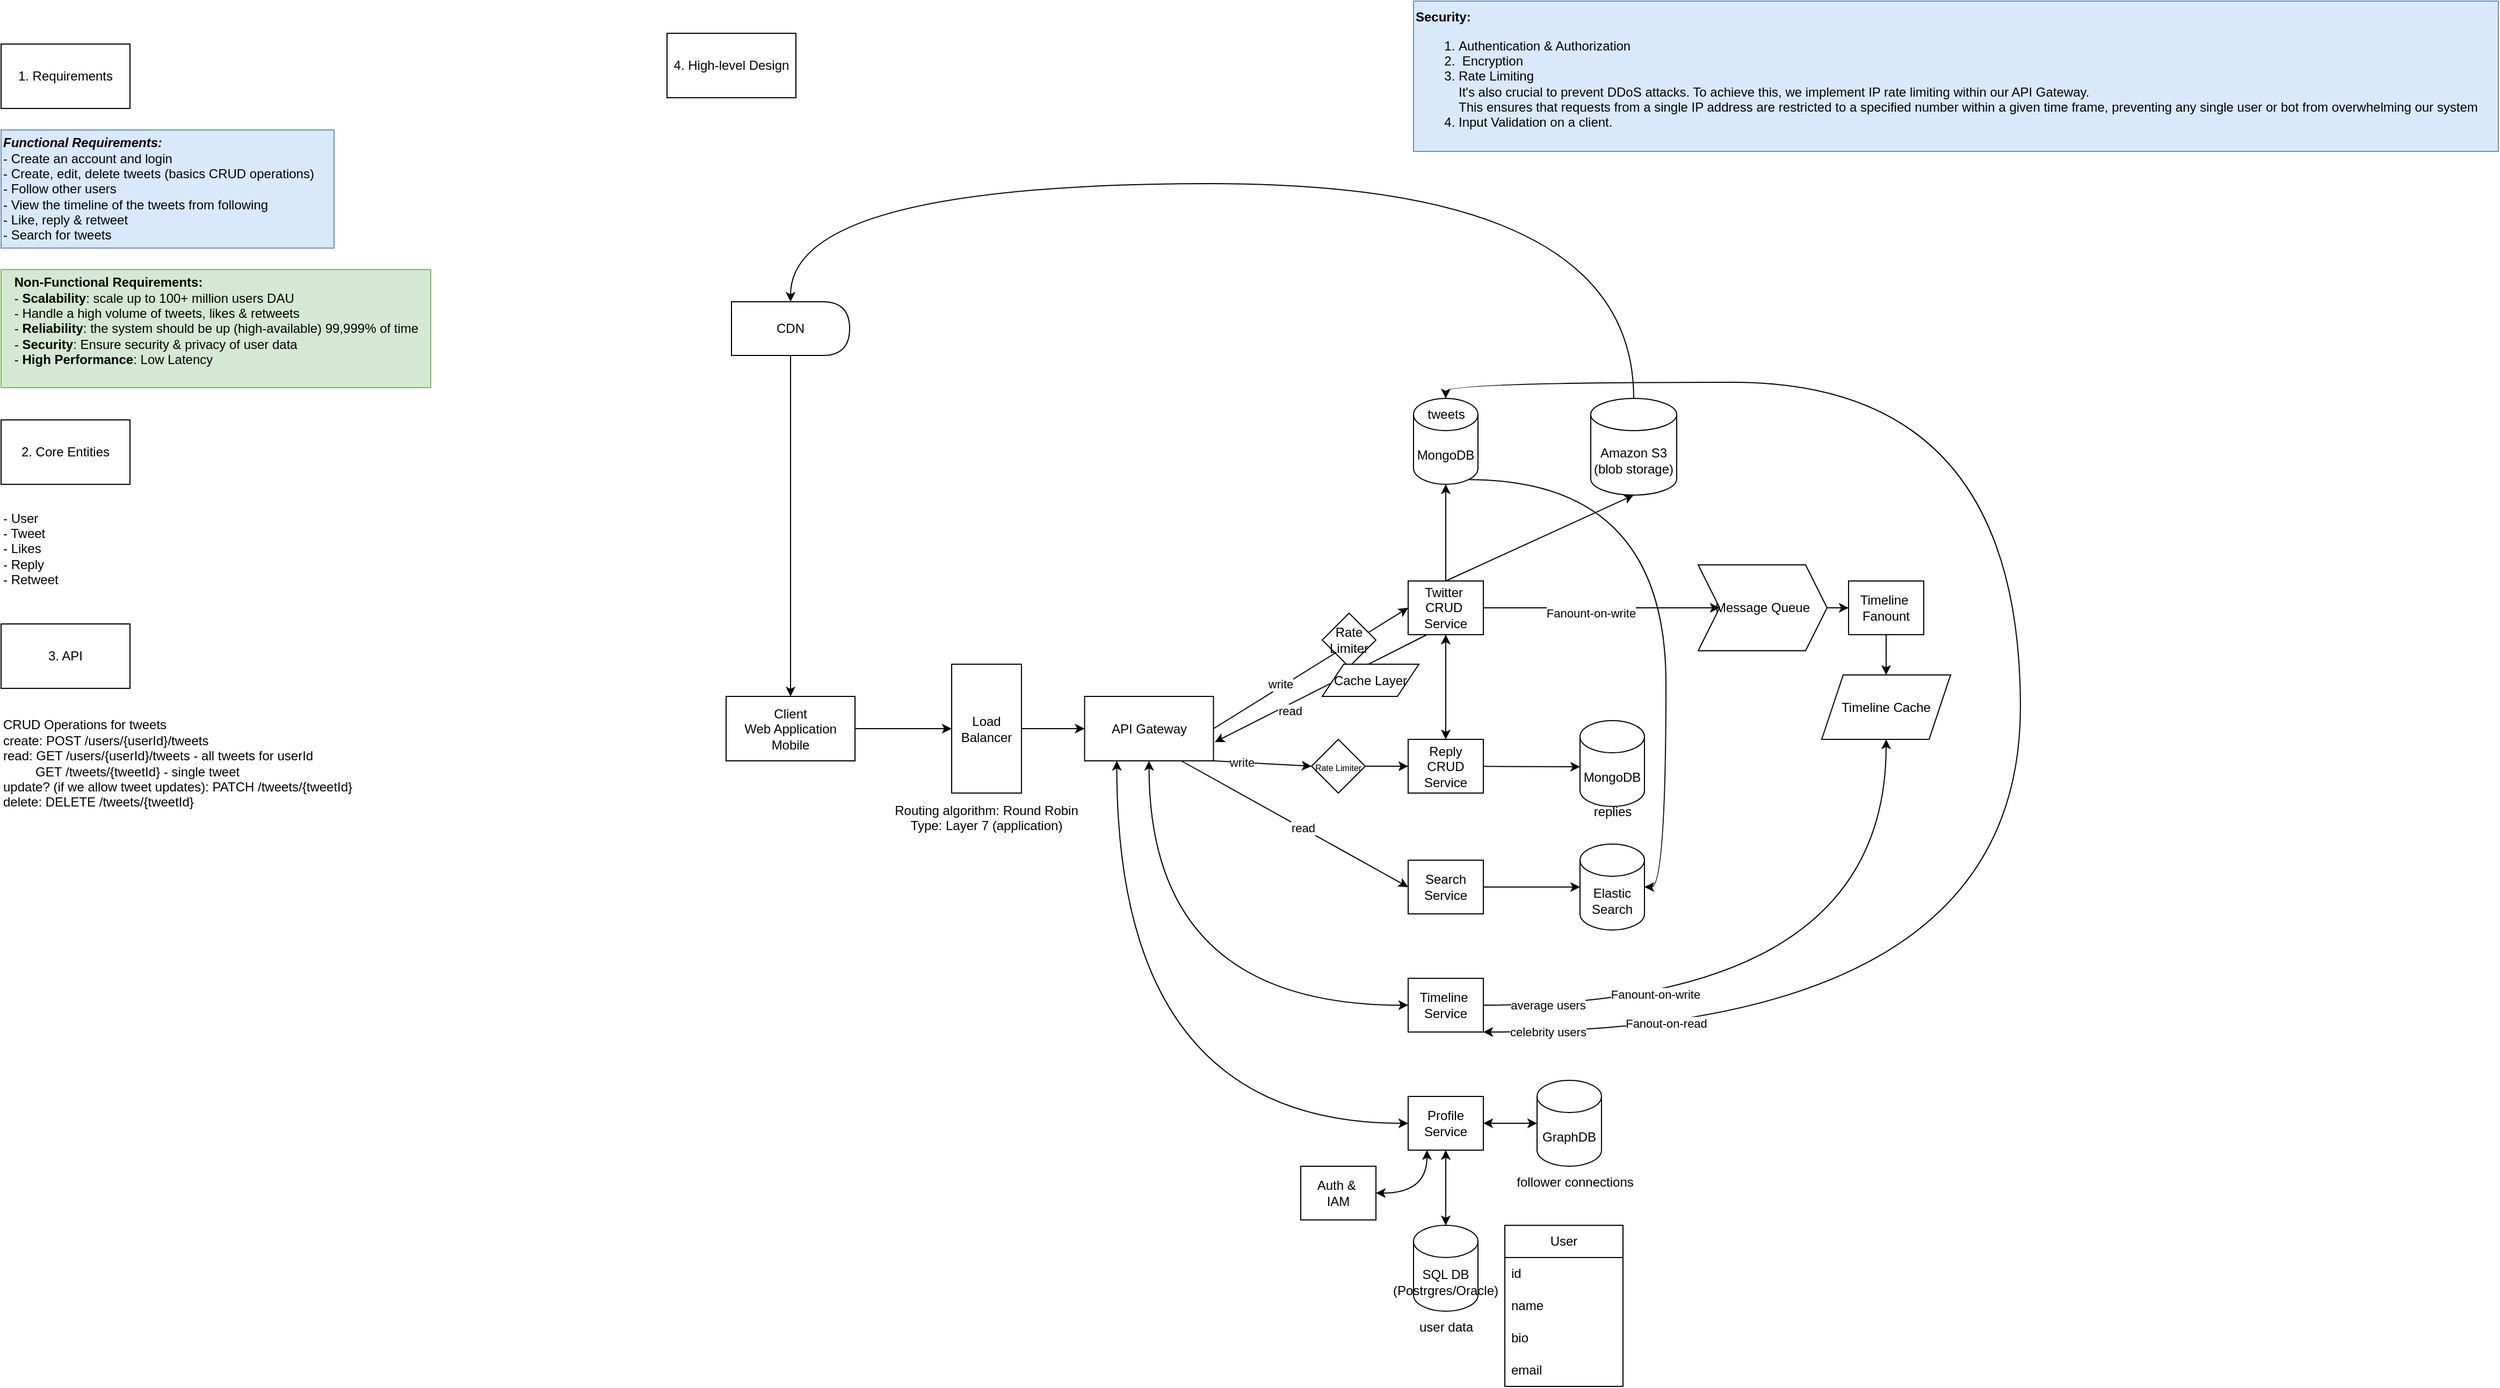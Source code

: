<mxfile version="26.0.16">
  <diagram name="Page-1" id="S8FyIIHlPzOr1TNchbIG">
    <mxGraphModel dx="1462" dy="1919" grid="1" gridSize="10" guides="1" tooltips="1" connect="1" arrows="1" fold="1" page="1" pageScale="1" pageWidth="850" pageHeight="1100" math="0" shadow="0">
      <root>
        <mxCell id="0" />
        <mxCell id="1" parent="0" />
        <mxCell id="o_sa3MoW5a0CHOQ6UXBQ-5" value="" style="edgeStyle=orthogonalEdgeStyle;rounded=0;orthogonalLoop=1;jettySize=auto;html=1;exitX=1;exitY=0.5;exitDx=0;exitDy=0;" parent="1" source="zHQjATazilqqQVOIC0nD-1" edge="1">
          <mxGeometry relative="1" as="geometry">
            <mxPoint x="215" y="327.5" as="targetPoint" />
          </mxGeometry>
        </mxCell>
        <mxCell id="o_sa3MoW5a0CHOQ6UXBQ-24" value="" style="edgeStyle=orthogonalEdgeStyle;rounded=0;orthogonalLoop=1;jettySize=auto;html=1;" parent="1" source="o_sa3MoW5a0CHOQ6UXBQ-6" target="o_sa3MoW5a0CHOQ6UXBQ-22" edge="1">
          <mxGeometry relative="1" as="geometry" />
        </mxCell>
        <mxCell id="o_sa3MoW5a0CHOQ6UXBQ-6" value="Load Balancer" style="rounded=0;whiteSpace=wrap;html=1;" parent="1" vertex="1">
          <mxGeometry x="215" y="267.5" width="65" height="120" as="geometry" />
        </mxCell>
        <mxCell id="o_sa3MoW5a0CHOQ6UXBQ-7" value="&lt;b&gt;&lt;i&gt;Functional Requirements:&lt;/i&gt;&lt;/b&gt;&lt;div&gt;- Create an account and login&lt;/div&gt;&lt;div&gt;- Create, edit, delete tweets (basics CRUD operations)&lt;/div&gt;&lt;div&gt;- Follow other users&lt;/div&gt;&lt;div&gt;- View the timeline of the tweets from following&amp;nbsp;&lt;/div&gt;&lt;div&gt;- Like, reply &amp;amp; retweet&lt;/div&gt;&lt;div&gt;- Search for tweets&lt;/div&gt;" style="text;html=1;align=left;verticalAlign=middle;resizable=0;points=[];autosize=1;strokeColor=#6c8ebf;fillColor=#dae8fc;" parent="1" vertex="1">
          <mxGeometry x="-670" y="-230" width="310" height="110" as="geometry" />
        </mxCell>
        <mxCell id="o_sa3MoW5a0CHOQ6UXBQ-8" value="&lt;div style=&quot;text-align: left;&quot;&gt;&lt;b style=&quot;background-color: transparent; color: light-dark(rgb(0, 0, 0), rgb(255, 255, 255));&quot;&gt;Non-Functional Requirements:&lt;/b&gt;&lt;/div&gt;&lt;div style=&quot;text-align: left;&quot;&gt;- &lt;b&gt;Scalability&lt;/b&gt;: scale up to 100+ million users DAU&lt;/div&gt;&lt;div style=&quot;text-align: left;&quot;&gt;- Handle a high volume of tweets, likes &amp;amp; retweets&lt;/div&gt;&lt;div style=&quot;text-align: left;&quot;&gt;&lt;span style=&quot;background-color: transparent; color: light-dark(rgb(0, 0, 0), rgb(255, 255, 255));&quot;&gt;- &lt;/span&gt;&lt;b style=&quot;background-color: transparent; color: light-dark(rgb(0, 0, 0), rgb(255, 255, 255));&quot;&gt;Reliability&lt;/b&gt;&lt;span style=&quot;background-color: transparent; color: light-dark(rgb(0, 0, 0), rgb(255, 255, 255));&quot;&gt;: the system should be up (high-available) 99,999% of time&lt;/span&gt;&lt;/div&gt;&lt;div&gt;&lt;div style=&quot;text-align: left;&quot;&gt;- &lt;b&gt;Security&lt;/b&gt;: Ensure security &amp;amp; privacy of user data&lt;/div&gt;&lt;div&gt;&lt;div style=&quot;text-align: left;&quot;&gt;- &lt;b&gt;High Performance&lt;/b&gt;:&amp;nbsp;&lt;span style=&quot;background-color: transparent; color: light-dark(rgb(0, 0, 0), rgb(255, 255, 255));&quot;&gt;Low Latency&lt;/span&gt;&lt;/div&gt;&lt;div style=&quot;text-align: left;&quot;&gt;&lt;span style=&quot;background-color: transparent; color: light-dark(rgb(0, 0, 0), rgb(255, 255, 255));&quot;&gt;&lt;br&gt;&lt;/span&gt;&lt;/div&gt;&lt;/div&gt;&lt;/div&gt;" style="text;html=1;align=center;verticalAlign=middle;resizable=0;points=[];autosize=1;strokeColor=#82b366;fillColor=#d5e8d4;" parent="1" vertex="1">
          <mxGeometry x="-670" y="-100" width="400" height="110" as="geometry" />
        </mxCell>
        <mxCell id="o_sa3MoW5a0CHOQ6UXBQ-9" value="&lt;div style=&quot;&quot;&gt;&lt;br&gt;&lt;/div&gt;" style="text;html=1;align=center;verticalAlign=middle;resizable=0;points=[];autosize=1;strokeColor=none;fillColor=none;rotation=0;imageWidth=55;imageHeight=10;perimeter=none;" parent="1" vertex="1">
          <mxGeometry x="225" y="445" width="20" height="30" as="geometry" />
        </mxCell>
        <mxCell id="o_sa3MoW5a0CHOQ6UXBQ-18" value="&lt;div style=&quot;text-wrap-mode: nowrap;&quot;&gt;&lt;span style=&quot;text-wrap-mode: wrap; color: light-dark(rgb(0, 0, 0), rgb(255, 255, 255)); background-color: light-dark(#ffffff, var(--ge-dark-color, #121212));&quot;&gt;Routing algorithm: Round Robin&lt;/span&gt;&lt;/div&gt;&lt;div style=&quot;text-wrap-mode: nowrap; line-height: 12px;&quot;&gt;&lt;span style=&quot;text-wrap-mode: wrap; background-color: light-dark(#ffffff, var(--ge-dark-color, #121212));&quot;&gt;Type: Layer 7 (application)&lt;/span&gt;&lt;/div&gt;" style="rounded=0;whiteSpace=wrap;html=1;fillColor=default;strokeColor=none;" parent="1" vertex="1">
          <mxGeometry x="156.25" y="400" width="182.5" height="20" as="geometry" />
        </mxCell>
        <mxCell id="o_sa3MoW5a0CHOQ6UXBQ-28" value="" style="rounded=0;orthogonalLoop=1;jettySize=auto;html=1;exitX=0.5;exitY=0;exitDx=0;exitDy=0;entryX=0.5;entryY=1;entryDx=0;entryDy=0;entryPerimeter=0;" parent="1" source="o_sa3MoW5a0CHOQ6UXBQ-19" target="o_sa3MoW5a0CHOQ6UXBQ-21" edge="1">
          <mxGeometry relative="1" as="geometry" />
        </mxCell>
        <mxCell id="o_sa3MoW5a0CHOQ6UXBQ-53" style="edgeStyle=orthogonalEdgeStyle;rounded=0;orthogonalLoop=1;jettySize=auto;html=1;exitX=0.5;exitY=1;exitDx=0;exitDy=0;startArrow=classic;startFill=1;" parent="1" source="o_sa3MoW5a0CHOQ6UXBQ-19" target="o_sa3MoW5a0CHOQ6UXBQ-41" edge="1">
          <mxGeometry relative="1" as="geometry" />
        </mxCell>
        <mxCell id="417g46iVcn9-H5saOMee-5" style="edgeStyle=orthogonalEdgeStyle;rounded=0;orthogonalLoop=1;jettySize=auto;html=1;exitX=1;exitY=0.5;exitDx=0;exitDy=0;entryX=0;entryY=0.5;entryDx=0;entryDy=0;curved=1;" parent="1" source="o_sa3MoW5a0CHOQ6UXBQ-19" target="417g46iVcn9-H5saOMee-4" edge="1">
          <mxGeometry relative="1" as="geometry" />
        </mxCell>
        <mxCell id="417g46iVcn9-H5saOMee-13" value="Fanount-on-write" style="edgeLabel;html=1;align=center;verticalAlign=middle;resizable=0;points=[];" parent="417g46iVcn9-H5saOMee-5" vertex="1" connectable="0">
          <mxGeometry x="-0.345" y="-2" relative="1" as="geometry">
            <mxPoint x="28" y="3" as="offset" />
          </mxGeometry>
        </mxCell>
        <mxCell id="o_sa3MoW5a0CHOQ6UXBQ-19" value="Twitter&amp;nbsp;&lt;div&gt;CRUD&amp;nbsp;&lt;/div&gt;&lt;div&gt;Service&lt;/div&gt;" style="whiteSpace=wrap;html=1;" parent="1" vertex="1">
          <mxGeometry x="640" y="190" width="70" height="50" as="geometry" />
        </mxCell>
        <mxCell id="o_sa3MoW5a0CHOQ6UXBQ-20" value="MongoDB" style="shape=cylinder3;whiteSpace=wrap;html=1;boundedLbl=1;backgroundOutline=1;size=15;" parent="1" vertex="1">
          <mxGeometry x="645" y="20" width="60" height="80" as="geometry" />
        </mxCell>
        <mxCell id="o_sa3MoW5a0CHOQ6UXBQ-35" value="" style="edgeStyle=orthogonalEdgeStyle;rounded=0;orthogonalLoop=1;jettySize=auto;html=1;curved=1;entryX=0.5;entryY=0;entryDx=0;entryDy=0;exitX=0.5;exitY=0;exitDx=0;exitDy=0;exitPerimeter=0;" parent="1" source="o_sa3MoW5a0CHOQ6UXBQ-21" target="o_sa3MoW5a0CHOQ6UXBQ-33" edge="1">
          <mxGeometry relative="1" as="geometry">
            <mxPoint x="510" y="-80" as="targetPoint" />
            <Array as="points">
              <mxPoint x="850" y="-180" />
              <mxPoint x="65" y="-180" />
            </Array>
          </mxGeometry>
        </mxCell>
        <mxCell id="o_sa3MoW5a0CHOQ6UXBQ-21" value="Amazon S3&lt;div&gt;(blob storage)&lt;/div&gt;" style="shape=cylinder3;whiteSpace=wrap;html=1;boundedLbl=1;backgroundOutline=1;size=15;" parent="1" vertex="1">
          <mxGeometry x="810" y="20" width="80" height="90" as="geometry" />
        </mxCell>
        <mxCell id="o_sa3MoW5a0CHOQ6UXBQ-23" style="rounded=0;orthogonalLoop=1;jettySize=auto;html=1;exitX=1;exitY=0.5;exitDx=0;exitDy=0;entryX=0;entryY=0.5;entryDx=0;entryDy=0;" parent="1" source="o_sa3MoW5a0CHOQ6UXBQ-22" target="o_sa3MoW5a0CHOQ6UXBQ-19" edge="1">
          <mxGeometry relative="1" as="geometry">
            <mxPoint x="630" y="230" as="targetPoint" />
          </mxGeometry>
        </mxCell>
        <mxCell id="o_sa3MoW5a0CHOQ6UXBQ-51" value="write" style="edgeLabel;html=1;align=center;verticalAlign=middle;resizable=0;points=[];" parent="o_sa3MoW5a0CHOQ6UXBQ-23" vertex="1" connectable="0">
          <mxGeometry x="-0.296" y="3" relative="1" as="geometry">
            <mxPoint as="offset" />
          </mxGeometry>
        </mxCell>
        <mxCell id="o_sa3MoW5a0CHOQ6UXBQ-47" style="rounded=0;orthogonalLoop=1;jettySize=auto;html=1;entryX=0;entryY=0.5;entryDx=0;entryDy=0;" parent="1" source="o_sa3MoW5a0CHOQ6UXBQ-50" target="o_sa3MoW5a0CHOQ6UXBQ-41" edge="1">
          <mxGeometry relative="1" as="geometry">
            <mxPoint x="460" y="360" as="sourcePoint" />
          </mxGeometry>
        </mxCell>
        <mxCell id="o_sa3MoW5a0CHOQ6UXBQ-57" style="rounded=0;orthogonalLoop=1;jettySize=auto;html=1;exitX=0.75;exitY=1;exitDx=0;exitDy=0;entryX=0;entryY=0.5;entryDx=0;entryDy=0;" parent="1" source="o_sa3MoW5a0CHOQ6UXBQ-22" target="o_sa3MoW5a0CHOQ6UXBQ-54" edge="1">
          <mxGeometry relative="1" as="geometry" />
        </mxCell>
        <mxCell id="o_sa3MoW5a0CHOQ6UXBQ-62" value="read" style="edgeLabel;html=1;align=center;verticalAlign=middle;resizable=0;points=[];" parent="o_sa3MoW5a0CHOQ6UXBQ-57" vertex="1" connectable="0">
          <mxGeometry x="0.069" relative="1" as="geometry">
            <mxPoint as="offset" />
          </mxGeometry>
        </mxCell>
        <mxCell id="417g46iVcn9-H5saOMee-12" style="edgeStyle=orthogonalEdgeStyle;rounded=0;orthogonalLoop=1;jettySize=auto;html=1;exitX=0.5;exitY=1;exitDx=0;exitDy=0;entryX=0;entryY=0.5;entryDx=0;entryDy=0;curved=1;startArrow=classic;startFill=1;" parent="1" source="o_sa3MoW5a0CHOQ6UXBQ-22" target="o_sa3MoW5a0CHOQ6UXBQ-63" edge="1">
          <mxGeometry relative="1" as="geometry" />
        </mxCell>
        <mxCell id="417g46iVcn9-H5saOMee-32" style="edgeStyle=orthogonalEdgeStyle;rounded=0;orthogonalLoop=1;jettySize=auto;html=1;exitX=0.25;exitY=1;exitDx=0;exitDy=0;entryX=0;entryY=0.5;entryDx=0;entryDy=0;curved=1;startArrow=classic;startFill=1;" parent="1" source="o_sa3MoW5a0CHOQ6UXBQ-22" target="o_sa3MoW5a0CHOQ6UXBQ-64" edge="1">
          <mxGeometry relative="1" as="geometry" />
        </mxCell>
        <mxCell id="o_sa3MoW5a0CHOQ6UXBQ-22" value="API Gateway" style="whiteSpace=wrap;html=1;" parent="1" vertex="1">
          <mxGeometry x="338.75" y="297.5" width="120" height="60" as="geometry" />
        </mxCell>
        <mxCell id="o_sa3MoW5a0CHOQ6UXBQ-25" value="Rate Limiter" style="rhombus;whiteSpace=wrap;html=1;" parent="1" vertex="1">
          <mxGeometry x="560" y="220" width="50" height="50" as="geometry" />
        </mxCell>
        <mxCell id="o_sa3MoW5a0CHOQ6UXBQ-32" value="" style="endArrow=classic;html=1;rounded=0;exitX=0.5;exitY=0;exitDx=0;exitDy=0;entryX=0.5;entryY=1;entryDx=0;entryDy=0;entryPerimeter=0;" parent="1" source="o_sa3MoW5a0CHOQ6UXBQ-19" target="o_sa3MoW5a0CHOQ6UXBQ-20" edge="1">
          <mxGeometry width="50" height="50" relative="1" as="geometry">
            <mxPoint x="380" y="320" as="sourcePoint" />
            <mxPoint x="430" y="270" as="targetPoint" />
          </mxGeometry>
        </mxCell>
        <mxCell id="o_sa3MoW5a0CHOQ6UXBQ-33" value="CDN" style="shape=delay;whiteSpace=wrap;html=1;" parent="1" vertex="1">
          <mxGeometry x="10" y="-70" width="110" height="50" as="geometry" />
        </mxCell>
        <mxCell id="o_sa3MoW5a0CHOQ6UXBQ-36" value="" style="endArrow=classic;html=1;rounded=0;exitX=0.25;exitY=1;exitDx=0;exitDy=0;" parent="1" source="o_sa3MoW5a0CHOQ6UXBQ-19" edge="1">
          <mxGeometry width="50" height="50" relative="1" as="geometry">
            <mxPoint x="460" y="300" as="sourcePoint" />
            <mxPoint x="460" y="340" as="targetPoint" />
          </mxGeometry>
        </mxCell>
        <mxCell id="o_sa3MoW5a0CHOQ6UXBQ-52" value="read" style="edgeLabel;html=1;align=center;verticalAlign=middle;resizable=0;points=[];" parent="o_sa3MoW5a0CHOQ6UXBQ-36" vertex="1" connectable="0">
          <mxGeometry x="0.431" y="1" relative="1" as="geometry">
            <mxPoint x="13" y="-2" as="offset" />
          </mxGeometry>
        </mxCell>
        <mxCell id="o_sa3MoW5a0CHOQ6UXBQ-40" value="Cache Layer" style="shape=parallelogram;perimeter=parallelogramPerimeter;whiteSpace=wrap;html=1;fixedSize=1;" parent="1" vertex="1">
          <mxGeometry x="560" y="267.5" width="90" height="30" as="geometry" />
        </mxCell>
        <mxCell id="o_sa3MoW5a0CHOQ6UXBQ-46" style="rounded=0;orthogonalLoop=1;jettySize=auto;html=1;" parent="1" source="o_sa3MoW5a0CHOQ6UXBQ-41" edge="1">
          <mxGeometry relative="1" as="geometry">
            <mxPoint x="800" y="363" as="targetPoint" />
          </mxGeometry>
        </mxCell>
        <mxCell id="o_sa3MoW5a0CHOQ6UXBQ-41" value="Reply CRUD&lt;div&gt;Service&lt;/div&gt;" style="whiteSpace=wrap;html=1;" parent="1" vertex="1">
          <mxGeometry x="640" y="337.5" width="70" height="50" as="geometry" />
        </mxCell>
        <mxCell id="o_sa3MoW5a0CHOQ6UXBQ-42" value="MongoDB" style="shape=cylinder3;whiteSpace=wrap;html=1;boundedLbl=1;backgroundOutline=1;size=15;" parent="1" vertex="1">
          <mxGeometry x="800" y="320" width="60" height="80" as="geometry" />
        </mxCell>
        <mxCell id="o_sa3MoW5a0CHOQ6UXBQ-43" value="replies" style="text;html=1;align=center;verticalAlign=middle;resizable=0;points=[];autosize=1;strokeColor=none;fillColor=none;" parent="1" vertex="1">
          <mxGeometry x="800" y="390" width="60" height="30" as="geometry" />
        </mxCell>
        <mxCell id="o_sa3MoW5a0CHOQ6UXBQ-44" value="tweets" style="text;html=1;align=center;verticalAlign=middle;resizable=0;points=[];autosize=1;strokeColor=none;fillColor=none;" parent="1" vertex="1">
          <mxGeometry x="645" y="20" width="60" height="30" as="geometry" />
        </mxCell>
        <mxCell id="o_sa3MoW5a0CHOQ6UXBQ-54" value="Search Service" style="whiteSpace=wrap;html=1;" parent="1" vertex="1">
          <mxGeometry x="640" y="450" width="70" height="50" as="geometry" />
        </mxCell>
        <mxCell id="o_sa3MoW5a0CHOQ6UXBQ-55" value="Elastic Search" style="shape=cylinder3;whiteSpace=wrap;html=1;boundedLbl=1;backgroundOutline=1;size=15;" parent="1" vertex="1">
          <mxGeometry x="800" y="435" width="60" height="80" as="geometry" />
        </mxCell>
        <mxCell id="o_sa3MoW5a0CHOQ6UXBQ-56" style="edgeStyle=orthogonalEdgeStyle;rounded=0;orthogonalLoop=1;jettySize=auto;html=1;exitX=1;exitY=0.5;exitDx=0;exitDy=0;entryX=0;entryY=0.5;entryDx=0;entryDy=0;entryPerimeter=0;" parent="1" source="o_sa3MoW5a0CHOQ6UXBQ-54" target="o_sa3MoW5a0CHOQ6UXBQ-55" edge="1">
          <mxGeometry relative="1" as="geometry" />
        </mxCell>
        <mxCell id="o_sa3MoW5a0CHOQ6UXBQ-61" style="edgeStyle=orthogonalEdgeStyle;rounded=0;orthogonalLoop=1;jettySize=auto;html=1;exitX=0.855;exitY=1;exitDx=0;exitDy=-4.35;exitPerimeter=0;entryX=1;entryY=0.5;entryDx=0;entryDy=0;entryPerimeter=0;curved=1;" parent="1" source="o_sa3MoW5a0CHOQ6UXBQ-20" target="o_sa3MoW5a0CHOQ6UXBQ-55" edge="1">
          <mxGeometry relative="1" as="geometry" />
        </mxCell>
        <mxCell id="417g46iVcn9-H5saOMee-9" style="edgeStyle=orthogonalEdgeStyle;rounded=0;orthogonalLoop=1;jettySize=auto;html=1;exitX=1;exitY=0.5;exitDx=0;exitDy=0;entryX=0.5;entryY=1;entryDx=0;entryDy=0;curved=1;" parent="1" source="o_sa3MoW5a0CHOQ6UXBQ-63" target="417g46iVcn9-H5saOMee-8" edge="1">
          <mxGeometry relative="1" as="geometry" />
        </mxCell>
        <mxCell id="417g46iVcn9-H5saOMee-14" value="average users" style="edgeLabel;html=1;align=center;verticalAlign=middle;resizable=0;points=[];" parent="417g46iVcn9-H5saOMee-9" vertex="1" connectable="0">
          <mxGeometry x="-0.939" y="3" relative="1" as="geometry">
            <mxPoint x="41" y="3" as="offset" />
          </mxGeometry>
        </mxCell>
        <mxCell id="417g46iVcn9-H5saOMee-19" value="Fanount-on-write" style="edgeLabel;html=1;align=center;verticalAlign=middle;resizable=0;points=[];" parent="417g46iVcn9-H5saOMee-9" vertex="1" connectable="0">
          <mxGeometry x="-0.528" y="11" relative="1" as="geometry">
            <mxPoint x="13" y="1" as="offset" />
          </mxGeometry>
        </mxCell>
        <mxCell id="417g46iVcn9-H5saOMee-15" style="edgeStyle=orthogonalEdgeStyle;rounded=0;orthogonalLoop=1;jettySize=auto;html=1;curved=1;entryX=0.5;entryY=0;entryDx=0;entryDy=0;entryPerimeter=0;exitX=1;exitY=1;exitDx=0;exitDy=0;startArrow=classic;startFill=1;" parent="1" source="o_sa3MoW5a0CHOQ6UXBQ-63" target="o_sa3MoW5a0CHOQ6UXBQ-20" edge="1">
          <mxGeometry relative="1" as="geometry">
            <mxPoint x="800" y="150" as="targetPoint" />
            <mxPoint x="730" y="610" as="sourcePoint" />
            <Array as="points">
              <mxPoint x="1210" y="610" />
              <mxPoint x="1210" y="5" />
              <mxPoint x="675" y="5" />
            </Array>
          </mxGeometry>
        </mxCell>
        <mxCell id="417g46iVcn9-H5saOMee-17" value="celebrity users" style="edgeLabel;html=1;align=center;verticalAlign=middle;resizable=0;points=[];" parent="417g46iVcn9-H5saOMee-15" vertex="1" connectable="0">
          <mxGeometry x="-0.942" y="1" relative="1" as="geometry">
            <mxPoint x="12" y="1" as="offset" />
          </mxGeometry>
        </mxCell>
        <mxCell id="417g46iVcn9-H5saOMee-18" value="Fanout-on-read" style="edgeLabel;html=1;align=center;verticalAlign=middle;resizable=0;points=[];" parent="417g46iVcn9-H5saOMee-15" vertex="1" connectable="0">
          <mxGeometry x="-0.821" y="9" relative="1" as="geometry">
            <mxPoint x="22" y="1" as="offset" />
          </mxGeometry>
        </mxCell>
        <mxCell id="o_sa3MoW5a0CHOQ6UXBQ-63" value="Timeline&amp;nbsp;&lt;div&gt;Service&lt;/div&gt;" style="whiteSpace=wrap;html=1;" parent="1" vertex="1">
          <mxGeometry x="640" y="560" width="70" height="50" as="geometry" />
        </mxCell>
        <mxCell id="417g46iVcn9-H5saOMee-33" style="edgeStyle=orthogonalEdgeStyle;rounded=0;orthogonalLoop=1;jettySize=auto;html=1;exitX=0.25;exitY=1;exitDx=0;exitDy=0;entryX=1;entryY=0.5;entryDx=0;entryDy=0;curved=1;startArrow=classic;startFill=1;" parent="1" source="o_sa3MoW5a0CHOQ6UXBQ-64" target="417g46iVcn9-H5saOMee-31" edge="1">
          <mxGeometry relative="1" as="geometry" />
        </mxCell>
        <mxCell id="o_sa3MoW5a0CHOQ6UXBQ-64" value="Profile&lt;div&gt;Service&lt;/div&gt;" style="whiteSpace=wrap;html=1;" parent="1" vertex="1">
          <mxGeometry x="640" y="670" width="70" height="50" as="geometry" />
        </mxCell>
        <mxCell id="417g46iVcn9-H5saOMee-1" value="" style="rounded=0;orthogonalLoop=1;jettySize=auto;html=1;entryX=0;entryY=0.5;entryDx=0;entryDy=0;exitX=1;exitY=1;exitDx=0;exitDy=0;" parent="1" source="o_sa3MoW5a0CHOQ6UXBQ-22" target="o_sa3MoW5a0CHOQ6UXBQ-50" edge="1">
          <mxGeometry relative="1" as="geometry">
            <mxPoint x="460" y="360" as="sourcePoint" />
            <mxPoint x="640" y="355" as="targetPoint" />
          </mxGeometry>
        </mxCell>
        <mxCell id="417g46iVcn9-H5saOMee-2" value="write" style="edgeLabel;html=1;align=center;verticalAlign=middle;resizable=0;points=[];" parent="417g46iVcn9-H5saOMee-1" vertex="1" connectable="0">
          <mxGeometry x="-0.343" relative="1" as="geometry">
            <mxPoint x="-4" as="offset" />
          </mxGeometry>
        </mxCell>
        <mxCell id="o_sa3MoW5a0CHOQ6UXBQ-50" value="&lt;font style=&quot;font-size: 8px;&quot;&gt;Rate Limiter&lt;/font&gt;" style="rhombus;whiteSpace=wrap;html=1;" parent="1" vertex="1">
          <mxGeometry x="550" y="337.5" width="50" height="50" as="geometry" />
        </mxCell>
        <mxCell id="417g46iVcn9-H5saOMee-10" style="edgeStyle=orthogonalEdgeStyle;rounded=0;orthogonalLoop=1;jettySize=auto;html=1;exitX=1;exitY=0.5;exitDx=0;exitDy=0;entryX=0;entryY=0.5;entryDx=0;entryDy=0;curved=1;" parent="1" source="417g46iVcn9-H5saOMee-4" target="417g46iVcn9-H5saOMee-7" edge="1">
          <mxGeometry relative="1" as="geometry" />
        </mxCell>
        <mxCell id="417g46iVcn9-H5saOMee-4" value="Message Queue" style="shape=step;perimeter=stepPerimeter;whiteSpace=wrap;html=1;fixedSize=1;" parent="1" vertex="1">
          <mxGeometry x="910" y="175" width="120" height="80" as="geometry" />
        </mxCell>
        <mxCell id="417g46iVcn9-H5saOMee-11" style="edgeStyle=orthogonalEdgeStyle;rounded=0;orthogonalLoop=1;jettySize=auto;html=1;exitX=0.5;exitY=1;exitDx=0;exitDy=0;entryX=0.5;entryY=0;entryDx=0;entryDy=0;curved=1;" parent="1" source="417g46iVcn9-H5saOMee-7" target="417g46iVcn9-H5saOMee-8" edge="1">
          <mxGeometry relative="1" as="geometry" />
        </mxCell>
        <mxCell id="417g46iVcn9-H5saOMee-7" value="Timeline&amp;nbsp;&lt;div&gt;Fanount&lt;/div&gt;" style="whiteSpace=wrap;html=1;" parent="1" vertex="1">
          <mxGeometry x="1050" y="190" width="70" height="50" as="geometry" />
        </mxCell>
        <mxCell id="417g46iVcn9-H5saOMee-8" value="Timeline Cache" style="shape=parallelogram;perimeter=parallelogramPerimeter;whiteSpace=wrap;html=1;fixedSize=1;" parent="1" vertex="1">
          <mxGeometry x="1025" y="277.5" width="120" height="60" as="geometry" />
        </mxCell>
        <mxCell id="417g46iVcn9-H5saOMee-20" value="SQL DB&lt;br&gt;(Postrgres/Oracle)" style="shape=cylinder3;whiteSpace=wrap;html=1;boundedLbl=1;backgroundOutline=1;size=15;" parent="1" vertex="1">
          <mxGeometry x="645" y="790" width="60" height="80" as="geometry" />
        </mxCell>
        <mxCell id="417g46iVcn9-H5saOMee-21" value="User" style="swimlane;fontStyle=0;childLayout=stackLayout;horizontal=1;startSize=30;horizontalStack=0;resizeParent=1;resizeParentMax=0;resizeLast=0;collapsible=1;marginBottom=0;whiteSpace=wrap;html=1;" parent="1" vertex="1">
          <mxGeometry x="730" y="790" width="110" height="150" as="geometry" />
        </mxCell>
        <mxCell id="417g46iVcn9-H5saOMee-22" value="id" style="text;strokeColor=none;fillColor=none;align=left;verticalAlign=middle;spacingLeft=4;spacingRight=4;overflow=hidden;points=[[0,0.5],[1,0.5]];portConstraint=eastwest;rotatable=0;whiteSpace=wrap;html=1;" parent="417g46iVcn9-H5saOMee-21" vertex="1">
          <mxGeometry y="30" width="110" height="30" as="geometry" />
        </mxCell>
        <mxCell id="417g46iVcn9-H5saOMee-23" value="name" style="text;strokeColor=none;fillColor=none;align=left;verticalAlign=middle;spacingLeft=4;spacingRight=4;overflow=hidden;points=[[0,0.5],[1,0.5]];portConstraint=eastwest;rotatable=0;whiteSpace=wrap;html=1;" parent="417g46iVcn9-H5saOMee-21" vertex="1">
          <mxGeometry y="60" width="110" height="30" as="geometry" />
        </mxCell>
        <mxCell id="417g46iVcn9-H5saOMee-24" value="bio" style="text;strokeColor=none;fillColor=none;align=left;verticalAlign=middle;spacingLeft=4;spacingRight=4;overflow=hidden;points=[[0,0.5],[1,0.5]];portConstraint=eastwest;rotatable=0;whiteSpace=wrap;html=1;" parent="417g46iVcn9-H5saOMee-21" vertex="1">
          <mxGeometry y="90" width="110" height="30" as="geometry" />
        </mxCell>
        <mxCell id="417g46iVcn9-H5saOMee-25" value="email" style="text;strokeColor=none;fillColor=none;align=left;verticalAlign=middle;spacingLeft=4;spacingRight=4;overflow=hidden;points=[[0,0.5],[1,0.5]];portConstraint=eastwest;rotatable=0;whiteSpace=wrap;html=1;" parent="417g46iVcn9-H5saOMee-21" vertex="1">
          <mxGeometry y="120" width="110" height="30" as="geometry" />
        </mxCell>
        <mxCell id="417g46iVcn9-H5saOMee-26" style="edgeStyle=orthogonalEdgeStyle;rounded=0;orthogonalLoop=1;jettySize=auto;html=1;exitX=0.5;exitY=1;exitDx=0;exitDy=0;entryX=0.5;entryY=0;entryDx=0;entryDy=0;entryPerimeter=0;curved=1;startArrow=classic;startFill=1;" parent="1" source="o_sa3MoW5a0CHOQ6UXBQ-64" target="417g46iVcn9-H5saOMee-20" edge="1">
          <mxGeometry relative="1" as="geometry" />
        </mxCell>
        <mxCell id="417g46iVcn9-H5saOMee-27" value="GraphDB" style="shape=cylinder3;whiteSpace=wrap;html=1;boundedLbl=1;backgroundOutline=1;size=15;" parent="1" vertex="1">
          <mxGeometry x="760" y="655" width="60" height="80" as="geometry" />
        </mxCell>
        <mxCell id="417g46iVcn9-H5saOMee-28" value="user data" style="text;html=1;align=center;verticalAlign=middle;resizable=0;points=[];autosize=1;strokeColor=none;fillColor=none;" parent="1" vertex="1">
          <mxGeometry x="640" y="870" width="70" height="30" as="geometry" />
        </mxCell>
        <mxCell id="417g46iVcn9-H5saOMee-29" value="follower connections" style="text;html=1;align=center;verticalAlign=middle;resizable=0;points=[];autosize=1;strokeColor=none;fillColor=none;" parent="1" vertex="1">
          <mxGeometry x="730" y="735" width="130" height="30" as="geometry" />
        </mxCell>
        <mxCell id="417g46iVcn9-H5saOMee-30" style="edgeStyle=entityRelationEdgeStyle;rounded=0;orthogonalLoop=1;jettySize=auto;html=1;exitX=1;exitY=0.5;exitDx=0;exitDy=0;entryX=0;entryY=0.5;entryDx=0;entryDy=0;entryPerimeter=0;startArrow=classic;startFill=1;" parent="1" source="o_sa3MoW5a0CHOQ6UXBQ-64" target="417g46iVcn9-H5saOMee-27" edge="1">
          <mxGeometry relative="1" as="geometry" />
        </mxCell>
        <mxCell id="417g46iVcn9-H5saOMee-31" value="Auth &amp;amp;&amp;nbsp;&lt;div&gt;IAM&lt;/div&gt;" style="whiteSpace=wrap;html=1;" parent="1" vertex="1">
          <mxGeometry x="540" y="735" width="70" height="50" as="geometry" />
        </mxCell>
        <mxCell id="417g46iVcn9-H5saOMee-34" style="rounded=0;orthogonalLoop=1;jettySize=auto;html=1;exitX=0.5;exitY=1;exitDx=0;exitDy=0;edgeStyle=orthogonalEdgeStyle;curved=1;entryX=0.5;entryY=0;entryDx=0;entryDy=0;" parent="1" source="o_sa3MoW5a0CHOQ6UXBQ-33" target="zHQjATazilqqQVOIC0nD-1" edge="1">
          <mxGeometry relative="1" as="geometry">
            <mxPoint x="100" y="250" as="targetPoint" />
          </mxGeometry>
        </mxCell>
        <mxCell id="417g46iVcn9-H5saOMee-35" value="&lt;b&gt;Security:&lt;/b&gt;&lt;div&gt;&lt;ol&gt;&lt;li&gt;Authentication &amp;amp; Authorization&lt;/li&gt;&lt;li&gt;&amp;nbsp;Encryption&lt;/li&gt;&lt;li&gt;Rate Limiting&lt;br&gt;&lt;span style=&quot;color: light-dark(rgb(0, 0, 0), rgb(255, 255, 255)); background-color: transparent;&quot;&gt;It&#39;s also crucial to prevent DDoS attacks. To achieve this, we implement IP rate limiting within our API Gateway.&amp;nbsp;&lt;br&gt;&lt;/span&gt;&lt;span style=&quot;color: light-dark(rgb(0, 0, 0), rgb(255, 255, 255)); background-color: transparent;&quot;&gt;This ensures that requests from a single IP address are restricted to a specified number within a given time frame, preventing any single user or bot from overwhelming our system&lt;/span&gt;&lt;/li&gt;&lt;li&gt;Input Validation on a client.&lt;/li&gt;&lt;/ol&gt;&lt;/div&gt;" style="text;html=1;align=left;verticalAlign=middle;resizable=0;points=[];autosize=1;strokeColor=#6c8ebf;fillColor=#dae8fc;" parent="1" vertex="1">
          <mxGeometry x="645" y="-350" width="1010" height="140" as="geometry" />
        </mxCell>
        <mxCell id="zHQjATazilqqQVOIC0nD-1" value="&lt;span style=&quot;text-wrap-mode: nowrap;&quot;&gt;Client&lt;/span&gt;&lt;div style=&quot;text-wrap-mode: nowrap;&quot;&gt;Web Application&lt;/div&gt;&lt;div style=&quot;text-wrap-mode: nowrap;&quot;&gt;Mobile&lt;/div&gt;" style="rounded=0;whiteSpace=wrap;html=1;" vertex="1" parent="1">
          <mxGeometry x="5" y="297.5" width="120" height="60" as="geometry" />
        </mxCell>
        <mxCell id="zHQjATazilqqQVOIC0nD-2" value="1. Requirements" style="rounded=0;whiteSpace=wrap;html=1;" vertex="1" parent="1">
          <mxGeometry x="-670" y="-310" width="120" height="60" as="geometry" />
        </mxCell>
        <mxCell id="zHQjATazilqqQVOIC0nD-3" value="2. Core Entities" style="rounded=0;whiteSpace=wrap;html=1;" vertex="1" parent="1">
          <mxGeometry x="-670" y="40" width="120" height="60" as="geometry" />
        </mxCell>
        <mxCell id="zHQjATazilqqQVOIC0nD-4" value="- User&lt;div&gt;&lt;div&gt;- Tweet&lt;/div&gt;&lt;div&gt;- Likes&lt;/div&gt;&lt;div&gt;- Reply&lt;/div&gt;&lt;div&gt;- Retweet&lt;/div&gt;&lt;/div&gt;" style="text;html=1;align=left;verticalAlign=middle;resizable=0;points=[];autosize=1;strokeColor=none;fillColor=none;" vertex="1" parent="1">
          <mxGeometry x="-670" y="115" width="70" height="90" as="geometry" />
        </mxCell>
        <mxCell id="zHQjATazilqqQVOIC0nD-6" value="3. API" style="rounded=0;whiteSpace=wrap;html=1;" vertex="1" parent="1">
          <mxGeometry x="-670" y="230" width="120" height="60" as="geometry" />
        </mxCell>
        <mxCell id="zHQjATazilqqQVOIC0nD-7" value="CRUD Operations for tweets&lt;div&gt;create: POST /users/{userId}/tweets&lt;/div&gt;&lt;div&gt;read: GET /users/{userId}/tweets - all tweets for userId&lt;/div&gt;&lt;div&gt;&lt;span style=&quot;white-space: pre;&quot;&gt;&#x9;&lt;/span&gt;&amp;nbsp;GET&amp;nbsp;&lt;span style=&quot;background-color: transparent; color: light-dark(rgb(0, 0, 0), rgb(255, 255, 255));&quot;&gt;/tweets/{tweetId} - single tweet&lt;/span&gt;&lt;br&gt;&lt;/div&gt;&lt;div&gt;update? (if we allow tweet updates): PATCH /tweets/{tweetId}&lt;/div&gt;&lt;div&gt;delete: DELETE /tweets/{tweetId}&lt;/div&gt;" style="text;html=1;align=left;verticalAlign=middle;resizable=0;points=[];autosize=1;strokeColor=none;fillColor=none;" vertex="1" parent="1">
          <mxGeometry x="-670" y="310" width="350" height="100" as="geometry" />
        </mxCell>
        <mxCell id="zHQjATazilqqQVOIC0nD-9" value="4.&amp;nbsp;&lt;span style=&quot;text-wrap-mode: nowrap;&quot;&gt;High-level Design&lt;/span&gt;" style="rounded=0;whiteSpace=wrap;html=1;" vertex="1" parent="1">
          <mxGeometry x="-50" y="-320" width="120" height="60" as="geometry" />
        </mxCell>
      </root>
    </mxGraphModel>
  </diagram>
</mxfile>

